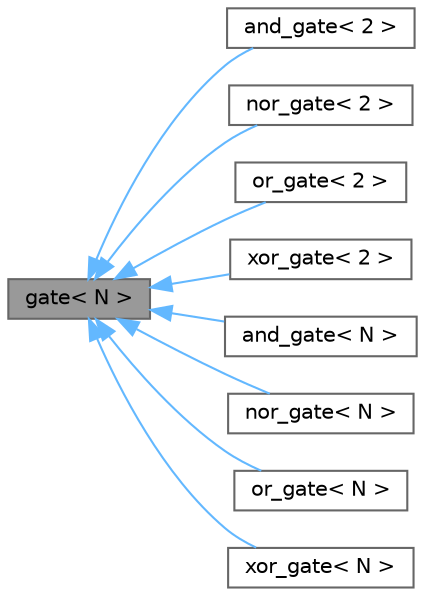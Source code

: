 digraph "gate&lt; N &gt;"
{
 // LATEX_PDF_SIZE
  bgcolor="transparent";
  edge [fontname=Helvetica,fontsize=10,labelfontname=Helvetica,labelfontsize=10];
  node [fontname=Helvetica,fontsize=10,shape=box,height=0.2,width=0.4];
  rankdir="LR";
  Node1 [id="Node000001",label="gate\< N \>",height=0.2,width=0.4,color="gray40", fillcolor="grey60", style="filled", fontcolor="black",tooltip=" "];
  Node1 -> Node2 [id="edge1_Node000001_Node000002",dir="back",color="steelblue1",style="solid",tooltip=" "];
  Node2 [id="Node000002",label="and_gate\< 2 \>",height=0.2,width=0.4,color="gray40", fillcolor="white", style="filled",URL="$classand__gate.html",tooltip=" "];
  Node1 -> Node3 [id="edge2_Node000001_Node000003",dir="back",color="steelblue1",style="solid",tooltip=" "];
  Node3 [id="Node000003",label="nor_gate\< 2 \>",height=0.2,width=0.4,color="gray40", fillcolor="white", style="filled",URL="$classnor__gate.html",tooltip=" "];
  Node1 -> Node4 [id="edge3_Node000001_Node000004",dir="back",color="steelblue1",style="solid",tooltip=" "];
  Node4 [id="Node000004",label="or_gate\< 2 \>",height=0.2,width=0.4,color="gray40", fillcolor="white", style="filled",URL="$classor__gate.html",tooltip=" "];
  Node1 -> Node5 [id="edge4_Node000001_Node000005",dir="back",color="steelblue1",style="solid",tooltip=" "];
  Node5 [id="Node000005",label="xor_gate\< 2 \>",height=0.2,width=0.4,color="gray40", fillcolor="white", style="filled",URL="$classxor__gate.html",tooltip=" "];
  Node1 -> Node6 [id="edge5_Node000001_Node000006",dir="back",color="steelblue1",style="solid",tooltip=" "];
  Node6 [id="Node000006",label="and_gate\< N \>",height=0.2,width=0.4,color="gray40", fillcolor="white", style="filled",URL="$classand__gate.html",tooltip=" "];
  Node1 -> Node7 [id="edge6_Node000001_Node000007",dir="back",color="steelblue1",style="solid",tooltip=" "];
  Node7 [id="Node000007",label="nor_gate\< N \>",height=0.2,width=0.4,color="gray40", fillcolor="white", style="filled",URL="$classnor__gate.html",tooltip=" "];
  Node1 -> Node8 [id="edge7_Node000001_Node000008",dir="back",color="steelblue1",style="solid",tooltip=" "];
  Node8 [id="Node000008",label="or_gate\< N \>",height=0.2,width=0.4,color="gray40", fillcolor="white", style="filled",URL="$classor__gate.html",tooltip=" "];
  Node1 -> Node9 [id="edge8_Node000001_Node000009",dir="back",color="steelblue1",style="solid",tooltip=" "];
  Node9 [id="Node000009",label="xor_gate\< N \>",height=0.2,width=0.4,color="gray40", fillcolor="white", style="filled",URL="$classxor__gate.html",tooltip=" "];
}
